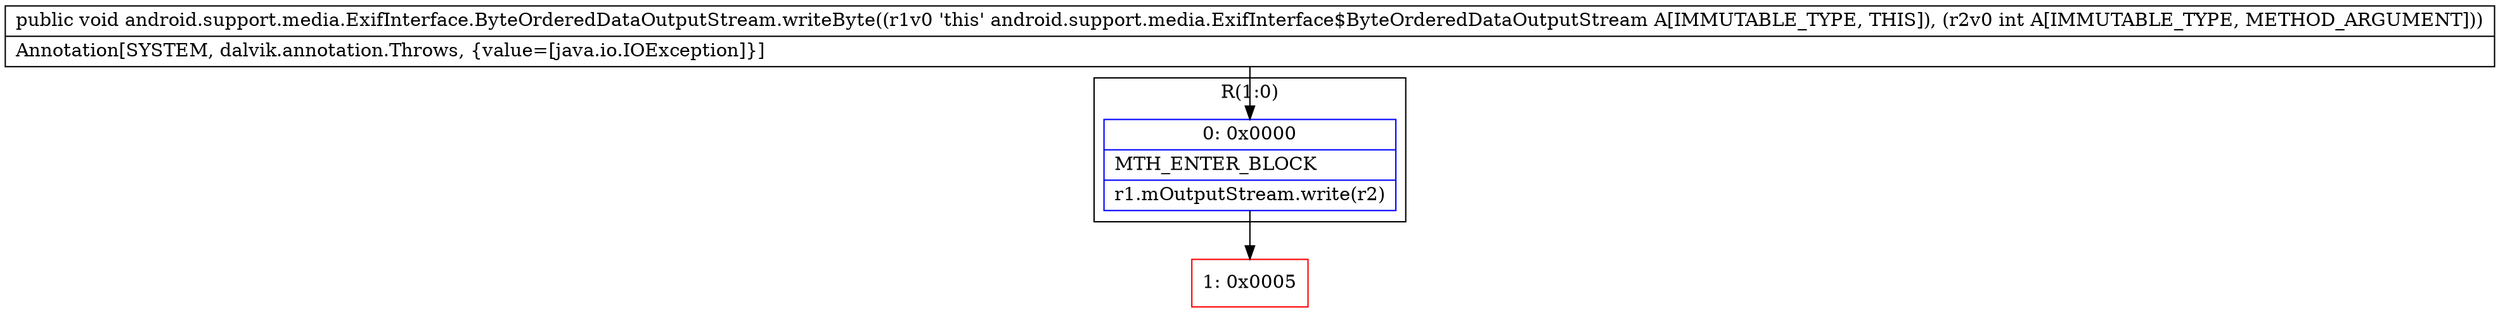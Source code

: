 digraph "CFG forandroid.support.media.ExifInterface.ByteOrderedDataOutputStream.writeByte(I)V" {
subgraph cluster_Region_479980984 {
label = "R(1:0)";
node [shape=record,color=blue];
Node_0 [shape=record,label="{0\:\ 0x0000|MTH_ENTER_BLOCK\l|r1.mOutputStream.write(r2)\l}"];
}
Node_1 [shape=record,color=red,label="{1\:\ 0x0005}"];
MethodNode[shape=record,label="{public void android.support.media.ExifInterface.ByteOrderedDataOutputStream.writeByte((r1v0 'this' android.support.media.ExifInterface$ByteOrderedDataOutputStream A[IMMUTABLE_TYPE, THIS]), (r2v0 int A[IMMUTABLE_TYPE, METHOD_ARGUMENT]))  | Annotation[SYSTEM, dalvik.annotation.Throws, \{value=[java.io.IOException]\}]\l}"];
MethodNode -> Node_0;
Node_0 -> Node_1;
}

